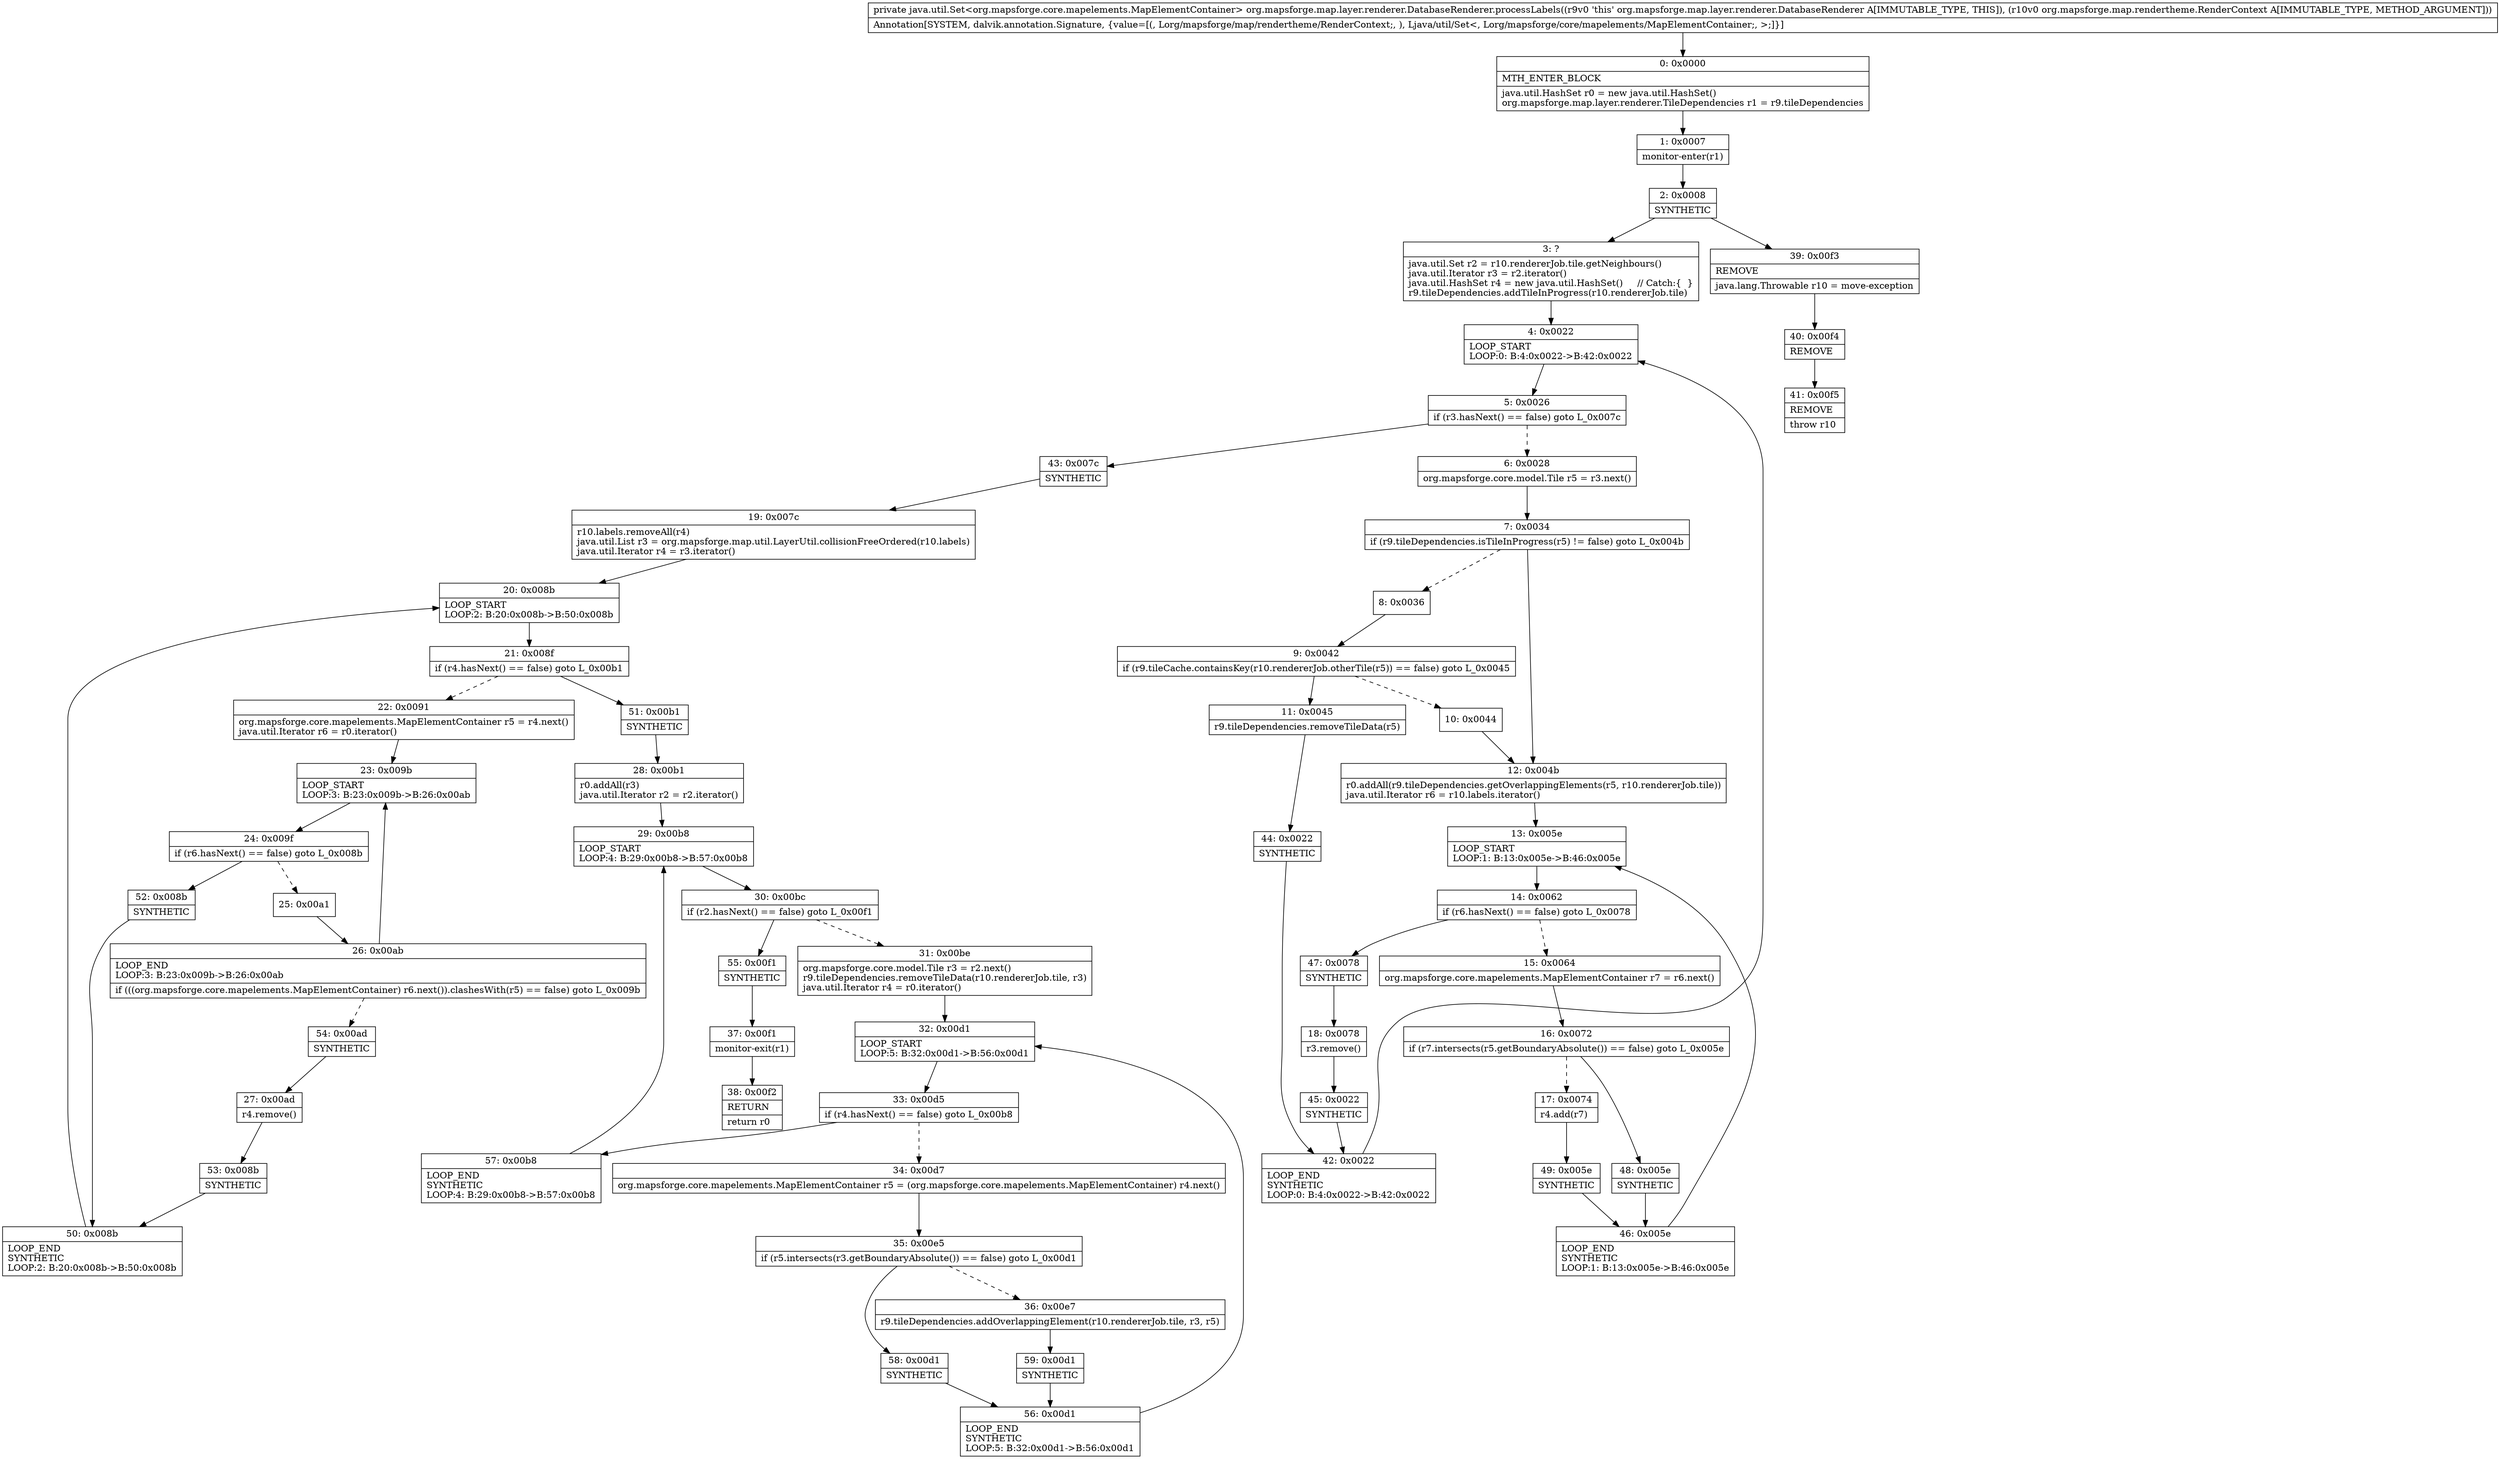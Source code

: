 digraph "CFG fororg.mapsforge.map.layer.renderer.DatabaseRenderer.processLabels(Lorg\/mapsforge\/map\/rendertheme\/RenderContext;)Ljava\/util\/Set;" {
Node_0 [shape=record,label="{0\:\ 0x0000|MTH_ENTER_BLOCK\l|java.util.HashSet r0 = new java.util.HashSet()\lorg.mapsforge.map.layer.renderer.TileDependencies r1 = r9.tileDependencies\l}"];
Node_1 [shape=record,label="{1\:\ 0x0007|monitor\-enter(r1)\l}"];
Node_2 [shape=record,label="{2\:\ 0x0008|SYNTHETIC\l}"];
Node_3 [shape=record,label="{3\:\ ?|java.util.Set r2 = r10.rendererJob.tile.getNeighbours()\ljava.util.Iterator r3 = r2.iterator()\ljava.util.HashSet r4 = new java.util.HashSet()     \/\/ Catch:\{  \}\lr9.tileDependencies.addTileInProgress(r10.rendererJob.tile)\l}"];
Node_4 [shape=record,label="{4\:\ 0x0022|LOOP_START\lLOOP:0: B:4:0x0022\-\>B:42:0x0022\l}"];
Node_5 [shape=record,label="{5\:\ 0x0026|if (r3.hasNext() == false) goto L_0x007c\l}"];
Node_6 [shape=record,label="{6\:\ 0x0028|org.mapsforge.core.model.Tile r5 = r3.next()\l}"];
Node_7 [shape=record,label="{7\:\ 0x0034|if (r9.tileDependencies.isTileInProgress(r5) != false) goto L_0x004b\l}"];
Node_8 [shape=record,label="{8\:\ 0x0036}"];
Node_9 [shape=record,label="{9\:\ 0x0042|if (r9.tileCache.containsKey(r10.rendererJob.otherTile(r5)) == false) goto L_0x0045\l}"];
Node_10 [shape=record,label="{10\:\ 0x0044}"];
Node_11 [shape=record,label="{11\:\ 0x0045|r9.tileDependencies.removeTileData(r5)\l}"];
Node_12 [shape=record,label="{12\:\ 0x004b|r0.addAll(r9.tileDependencies.getOverlappingElements(r5, r10.rendererJob.tile))\ljava.util.Iterator r6 = r10.labels.iterator()\l}"];
Node_13 [shape=record,label="{13\:\ 0x005e|LOOP_START\lLOOP:1: B:13:0x005e\-\>B:46:0x005e\l}"];
Node_14 [shape=record,label="{14\:\ 0x0062|if (r6.hasNext() == false) goto L_0x0078\l}"];
Node_15 [shape=record,label="{15\:\ 0x0064|org.mapsforge.core.mapelements.MapElementContainer r7 = r6.next()\l}"];
Node_16 [shape=record,label="{16\:\ 0x0072|if (r7.intersects(r5.getBoundaryAbsolute()) == false) goto L_0x005e\l}"];
Node_17 [shape=record,label="{17\:\ 0x0074|r4.add(r7)\l}"];
Node_18 [shape=record,label="{18\:\ 0x0078|r3.remove()\l}"];
Node_19 [shape=record,label="{19\:\ 0x007c|r10.labels.removeAll(r4)\ljava.util.List r3 = org.mapsforge.map.util.LayerUtil.collisionFreeOrdered(r10.labels)\ljava.util.Iterator r4 = r3.iterator()\l}"];
Node_20 [shape=record,label="{20\:\ 0x008b|LOOP_START\lLOOP:2: B:20:0x008b\-\>B:50:0x008b\l}"];
Node_21 [shape=record,label="{21\:\ 0x008f|if (r4.hasNext() == false) goto L_0x00b1\l}"];
Node_22 [shape=record,label="{22\:\ 0x0091|org.mapsforge.core.mapelements.MapElementContainer r5 = r4.next()\ljava.util.Iterator r6 = r0.iterator()\l}"];
Node_23 [shape=record,label="{23\:\ 0x009b|LOOP_START\lLOOP:3: B:23:0x009b\-\>B:26:0x00ab\l}"];
Node_24 [shape=record,label="{24\:\ 0x009f|if (r6.hasNext() == false) goto L_0x008b\l}"];
Node_25 [shape=record,label="{25\:\ 0x00a1}"];
Node_26 [shape=record,label="{26\:\ 0x00ab|LOOP_END\lLOOP:3: B:23:0x009b\-\>B:26:0x00ab\l|if (((org.mapsforge.core.mapelements.MapElementContainer) r6.next()).clashesWith(r5) == false) goto L_0x009b\l}"];
Node_27 [shape=record,label="{27\:\ 0x00ad|r4.remove()\l}"];
Node_28 [shape=record,label="{28\:\ 0x00b1|r0.addAll(r3)\ljava.util.Iterator r2 = r2.iterator()\l}"];
Node_29 [shape=record,label="{29\:\ 0x00b8|LOOP_START\lLOOP:4: B:29:0x00b8\-\>B:57:0x00b8\l}"];
Node_30 [shape=record,label="{30\:\ 0x00bc|if (r2.hasNext() == false) goto L_0x00f1\l}"];
Node_31 [shape=record,label="{31\:\ 0x00be|org.mapsforge.core.model.Tile r3 = r2.next()\lr9.tileDependencies.removeTileData(r10.rendererJob.tile, r3)\ljava.util.Iterator r4 = r0.iterator()\l}"];
Node_32 [shape=record,label="{32\:\ 0x00d1|LOOP_START\lLOOP:5: B:32:0x00d1\-\>B:56:0x00d1\l}"];
Node_33 [shape=record,label="{33\:\ 0x00d5|if (r4.hasNext() == false) goto L_0x00b8\l}"];
Node_34 [shape=record,label="{34\:\ 0x00d7|org.mapsforge.core.mapelements.MapElementContainer r5 = (org.mapsforge.core.mapelements.MapElementContainer) r4.next()\l}"];
Node_35 [shape=record,label="{35\:\ 0x00e5|if (r5.intersects(r3.getBoundaryAbsolute()) == false) goto L_0x00d1\l}"];
Node_36 [shape=record,label="{36\:\ 0x00e7|r9.tileDependencies.addOverlappingElement(r10.rendererJob.tile, r3, r5)\l}"];
Node_37 [shape=record,label="{37\:\ 0x00f1|monitor\-exit(r1)\l}"];
Node_38 [shape=record,label="{38\:\ 0x00f2|RETURN\l|return r0\l}"];
Node_39 [shape=record,label="{39\:\ 0x00f3|REMOVE\l|java.lang.Throwable r10 = move\-exception\l}"];
Node_40 [shape=record,label="{40\:\ 0x00f4|REMOVE\l}"];
Node_41 [shape=record,label="{41\:\ 0x00f5|REMOVE\l|throw r10\l}"];
Node_42 [shape=record,label="{42\:\ 0x0022|LOOP_END\lSYNTHETIC\lLOOP:0: B:4:0x0022\-\>B:42:0x0022\l}"];
Node_43 [shape=record,label="{43\:\ 0x007c|SYNTHETIC\l}"];
Node_44 [shape=record,label="{44\:\ 0x0022|SYNTHETIC\l}"];
Node_45 [shape=record,label="{45\:\ 0x0022|SYNTHETIC\l}"];
Node_46 [shape=record,label="{46\:\ 0x005e|LOOP_END\lSYNTHETIC\lLOOP:1: B:13:0x005e\-\>B:46:0x005e\l}"];
Node_47 [shape=record,label="{47\:\ 0x0078|SYNTHETIC\l}"];
Node_48 [shape=record,label="{48\:\ 0x005e|SYNTHETIC\l}"];
Node_49 [shape=record,label="{49\:\ 0x005e|SYNTHETIC\l}"];
Node_50 [shape=record,label="{50\:\ 0x008b|LOOP_END\lSYNTHETIC\lLOOP:2: B:20:0x008b\-\>B:50:0x008b\l}"];
Node_51 [shape=record,label="{51\:\ 0x00b1|SYNTHETIC\l}"];
Node_52 [shape=record,label="{52\:\ 0x008b|SYNTHETIC\l}"];
Node_53 [shape=record,label="{53\:\ 0x008b|SYNTHETIC\l}"];
Node_54 [shape=record,label="{54\:\ 0x00ad|SYNTHETIC\l}"];
Node_55 [shape=record,label="{55\:\ 0x00f1|SYNTHETIC\l}"];
Node_56 [shape=record,label="{56\:\ 0x00d1|LOOP_END\lSYNTHETIC\lLOOP:5: B:32:0x00d1\-\>B:56:0x00d1\l}"];
Node_57 [shape=record,label="{57\:\ 0x00b8|LOOP_END\lSYNTHETIC\lLOOP:4: B:29:0x00b8\-\>B:57:0x00b8\l}"];
Node_58 [shape=record,label="{58\:\ 0x00d1|SYNTHETIC\l}"];
Node_59 [shape=record,label="{59\:\ 0x00d1|SYNTHETIC\l}"];
MethodNode[shape=record,label="{private java.util.Set\<org.mapsforge.core.mapelements.MapElementContainer\> org.mapsforge.map.layer.renderer.DatabaseRenderer.processLabels((r9v0 'this' org.mapsforge.map.layer.renderer.DatabaseRenderer A[IMMUTABLE_TYPE, THIS]), (r10v0 org.mapsforge.map.rendertheme.RenderContext A[IMMUTABLE_TYPE, METHOD_ARGUMENT]))  | Annotation[SYSTEM, dalvik.annotation.Signature, \{value=[(, Lorg\/mapsforge\/map\/rendertheme\/RenderContext;, ), Ljava\/util\/Set\<, Lorg\/mapsforge\/core\/mapelements\/MapElementContainer;, \>;]\}]\l}"];
MethodNode -> Node_0;
Node_0 -> Node_1;
Node_1 -> Node_2;
Node_2 -> Node_3;
Node_2 -> Node_39;
Node_3 -> Node_4;
Node_4 -> Node_5;
Node_5 -> Node_6[style=dashed];
Node_5 -> Node_43;
Node_6 -> Node_7;
Node_7 -> Node_8[style=dashed];
Node_7 -> Node_12;
Node_8 -> Node_9;
Node_9 -> Node_10[style=dashed];
Node_9 -> Node_11;
Node_10 -> Node_12;
Node_11 -> Node_44;
Node_12 -> Node_13;
Node_13 -> Node_14;
Node_14 -> Node_15[style=dashed];
Node_14 -> Node_47;
Node_15 -> Node_16;
Node_16 -> Node_17[style=dashed];
Node_16 -> Node_48;
Node_17 -> Node_49;
Node_18 -> Node_45;
Node_19 -> Node_20;
Node_20 -> Node_21;
Node_21 -> Node_22[style=dashed];
Node_21 -> Node_51;
Node_22 -> Node_23;
Node_23 -> Node_24;
Node_24 -> Node_25[style=dashed];
Node_24 -> Node_52;
Node_25 -> Node_26;
Node_26 -> Node_23;
Node_26 -> Node_54[style=dashed];
Node_27 -> Node_53;
Node_28 -> Node_29;
Node_29 -> Node_30;
Node_30 -> Node_31[style=dashed];
Node_30 -> Node_55;
Node_31 -> Node_32;
Node_32 -> Node_33;
Node_33 -> Node_34[style=dashed];
Node_33 -> Node_57;
Node_34 -> Node_35;
Node_35 -> Node_36[style=dashed];
Node_35 -> Node_58;
Node_36 -> Node_59;
Node_37 -> Node_38;
Node_39 -> Node_40;
Node_40 -> Node_41;
Node_42 -> Node_4;
Node_43 -> Node_19;
Node_44 -> Node_42;
Node_45 -> Node_42;
Node_46 -> Node_13;
Node_47 -> Node_18;
Node_48 -> Node_46;
Node_49 -> Node_46;
Node_50 -> Node_20;
Node_51 -> Node_28;
Node_52 -> Node_50;
Node_53 -> Node_50;
Node_54 -> Node_27;
Node_55 -> Node_37;
Node_56 -> Node_32;
Node_57 -> Node_29;
Node_58 -> Node_56;
Node_59 -> Node_56;
}


